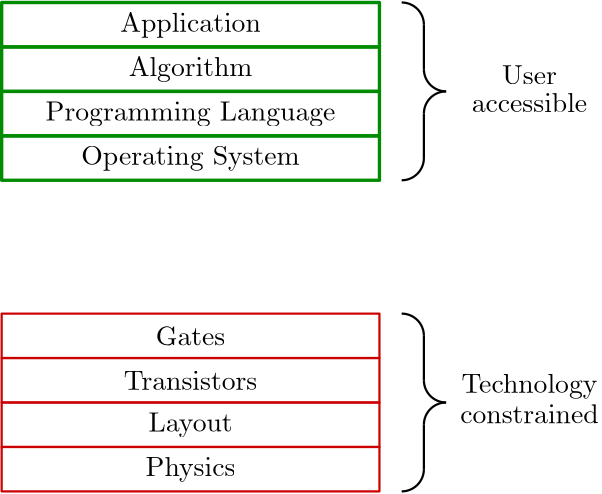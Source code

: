 <?xml version="1.0"?>
<!DOCTYPE ipe SYSTEM "ipe.dtd">
<ipe version="70206" creator="Ipe 7.2.7">
<info created="D:20190815114303" modified="D:20190821220327"/>
<ipestyle name="basic">
<symbol name="arrow/arc(spx)">
<path stroke="sym-stroke" fill="sym-stroke" pen="sym-pen">
0 0 m
-1 0.333 l
-1 -0.333 l
h
</path>
</symbol>
<symbol name="arrow/farc(spx)">
<path stroke="sym-stroke" fill="white" pen="sym-pen">
0 0 m
-1 0.333 l
-1 -0.333 l
h
</path>
</symbol>
<symbol name="arrow/ptarc(spx)">
<path stroke="sym-stroke" fill="sym-stroke" pen="sym-pen">
0 0 m
-1 0.333 l
-0.8 0 l
-1 -0.333 l
h
</path>
</symbol>
<symbol name="arrow/fptarc(spx)">
<path stroke="sym-stroke" fill="white" pen="sym-pen">
0 0 m
-1 0.333 l
-0.8 0 l
-1 -0.333 l
h
</path>
</symbol>
<symbol name="mark/circle(sx)" transformations="translations">
<path fill="sym-stroke">
0.6 0 0 0.6 0 0 e
0.4 0 0 0.4 0 0 e
</path>
</symbol>
<symbol name="mark/disk(sx)" transformations="translations">
<path fill="sym-stroke">
0.6 0 0 0.6 0 0 e
</path>
</symbol>
<symbol name="mark/fdisk(sfx)" transformations="translations">
<group>
<path fill="sym-fill">
0.5 0 0 0.5 0 0 e
</path>
<path fill="sym-stroke" fillrule="eofill">
0.6 0 0 0.6 0 0 e
0.4 0 0 0.4 0 0 e
</path>
</group>
</symbol>
<symbol name="mark/box(sx)" transformations="translations">
<path fill="sym-stroke" fillrule="eofill">
-0.6 -0.6 m
0.6 -0.6 l
0.6 0.6 l
-0.6 0.6 l
h
-0.4 -0.4 m
0.4 -0.4 l
0.4 0.4 l
-0.4 0.4 l
h
</path>
</symbol>
<symbol name="mark/square(sx)" transformations="translations">
<path fill="sym-stroke">
-0.6 -0.6 m
0.6 -0.6 l
0.6 0.6 l
-0.6 0.6 l
h
</path>
</symbol>
<symbol name="mark/fsquare(sfx)" transformations="translations">
<group>
<path fill="sym-fill">
-0.5 -0.5 m
0.5 -0.5 l
0.5 0.5 l
-0.5 0.5 l
h
</path>
<path fill="sym-stroke" fillrule="eofill">
-0.6 -0.6 m
0.6 -0.6 l
0.6 0.6 l
-0.6 0.6 l
h
-0.4 -0.4 m
0.4 -0.4 l
0.4 0.4 l
-0.4 0.4 l
h
</path>
</group>
</symbol>
<symbol name="mark/cross(sx)" transformations="translations">
<group>
<path fill="sym-stroke">
-0.43 -0.57 m
0.57 0.43 l
0.43 0.57 l
-0.57 -0.43 l
h
</path>
<path fill="sym-stroke">
-0.43 0.57 m
0.57 -0.43 l
0.43 -0.57 l
-0.57 0.43 l
h
</path>
</group>
</symbol>
<symbol name="arrow/fnormal(spx)">
<path stroke="sym-stroke" fill="white" pen="sym-pen">
0 0 m
-1 0.333 l
-1 -0.333 l
h
</path>
</symbol>
<symbol name="arrow/pointed(spx)">
<path stroke="sym-stroke" fill="sym-stroke" pen="sym-pen">
0 0 m
-1 0.333 l
-0.8 0 l
-1 -0.333 l
h
</path>
</symbol>
<symbol name="arrow/fpointed(spx)">
<path stroke="sym-stroke" fill="white" pen="sym-pen">
0 0 m
-1 0.333 l
-0.8 0 l
-1 -0.333 l
h
</path>
</symbol>
<symbol name="arrow/linear(spx)">
<path stroke="sym-stroke" pen="sym-pen">
-1 0.333 m
0 0 l
-1 -0.333 l
</path>
</symbol>
<symbol name="arrow/fdouble(spx)">
<path stroke="sym-stroke" fill="white" pen="sym-pen">
0 0 m
-1 0.333 l
-1 -0.333 l
h
-1 0 m
-2 0.333 l
-2 -0.333 l
h
</path>
</symbol>
<symbol name="arrow/double(spx)">
<path stroke="sym-stroke" fill="sym-stroke" pen="sym-pen">
0 0 m
-1 0.333 l
-1 -0.333 l
h
-1 0 m
-2 0.333 l
-2 -0.333 l
h
</path>
</symbol>
<pen name="heavier" value="0.8"/>
<pen name="fat" value="1.2"/>
<pen name="ultrafat" value="2"/>
<symbolsize name="large" value="5"/>
<symbolsize name="small" value="2"/>
<symbolsize name="tiny" value="1.1"/>
<arrowsize name="large" value="10"/>
<arrowsize name="small" value="5"/>
<arrowsize name="tiny" value="3"/>
<color name="red1" value="1 0 0"/>
<color name="red2" value="0.933 0 0"/>
<color name="red3" value="0.804 0 0"/>
<color name="red4" value="0.545 0 0"/>
<color name="green1" value="0 1 0"/>
<color name="green2" value="0 0.933 0"/>
<color name="green3" value="0 0.804 0"/>
<color name="green4" value="0 0.545 0"/>
<color name="green" value="0 1 0"/>
<color name="blue1" value="0 0 1"/>
<color name="blue2" value="0 0 0.933"/>
<color name="blue3" value="0 0 0.804"/>
<color name="blue4" value="0 0 0.545"/>
<color name="yellow" value="1 1 0"/>
<color name="orange" value="1 0.647 0"/>
<color name="gold" value="1 0.843 0"/>
<color name="purple" value="0.627 0.125 0.941"/>
<color name="gray" value="0.745"/>
<color name="brown" value="0.647 0.165 0.165"/>
<color name="navy" value="0 0 0.502"/>
<color name="pink" value="1 0.753 0.796"/>
<color name="seagreen" value="0.18 0.545 0.341"/>
<color name="turquoise" value="0.251 0.878 0.816"/>
<color name="violet" value="0.933 0.51 0.933"/>
<color name="darkblue" value="0 0 0.545"/>
<color name="darkcyan" value="0 0.545 0.545"/>
<color name="darkgray" value="0.663"/>
<color name="darkgreen" value="0 0.392 0"/>
<color name="darkmagenta" value="0.545 0 0.545"/>
<color name="darkorange" value="1 0.549 0"/>
<color name="darkred" value="0.545 0 0"/>
<color name="lightblue" value="0.678 0.847 0.902"/>
<color name="lightcyan" value="0.878 1 1"/>
<color name="lightgray" value="0.827"/>
<color name="lightgreen" value="0.565 0.933 0.565"/>
<color name="lightyellow" value="1 1 0.878"/>
<color name="red" value="1 0 0"/>
<color name="blue" value="0 0 1"/>
<dashstyle name="dash dotted" value="[4 2 1 2] 0"/>
<dashstyle name="dash dot dotted" value="[4 2 1 2 1 2] 0"/>
<dashstyle name="dashed" value="[4] 0"/>
<dashstyle name="dotted" value="[1 3] 0"/>
<textsize name="large" value="\large"/>
<textsize name="Large" value="\Large"/>
<textsize name="LARGE" value="\LARGE"/>
<textsize name="huge" value="\huge"/>
<textsize name="Huge" value="\Huge"/>
<textsize name="small" value="\small"/>
<textsize name="footnote" value="\footnotesize"/>
<textsize name="tiny" value="\tiny"/>
<textstyle name="center" begin="\begin{center}" end="\end{center}"/>
<textstyle name="itemize" begin="\begin{itemize}" end="\end{itemize}"/>
<textstyle name="item" begin="\begin{itemize}\item{}" end="\end{itemize}"/>
<gridsize name="1 pts" value="1"/>
<gridsize name="2 pts" value="2"/>
<gridsize name="4 pts" value="4"/>
<gridsize name="8 pts (~3 mm)" value="8"/>
<gridsize name="16 pts (~6 mm)" value="16"/>
<gridsize name="32 pts (~12 mm)" value="32"/>
<gridsize name="10 pts (~3.5 mm)" value="10"/>
<gridsize name="20 pts (~7 mm)" value="20"/>
<gridsize name="14 pts (~5 mm)" value="14"/>
<gridsize name="28 pts (~10 mm)" value="28"/>
<gridsize name="56 pts (~20 mm)" value="56"/>
<anglesize name="90 deg" value="90"/>
<anglesize name="60 deg" value="60"/>
<anglesize name="45 deg" value="45"/>
<anglesize name="30 deg" value="30"/>
<anglesize name="22.5 deg" value="22.5"/>
<opacity name="10%" value="0.1"/>
<opacity name="30%" value="0.3"/>
<opacity name="50%" value="0.5"/>
<opacity name="75%" value="0.75"/>
<layout paper="224 184" origin="0 0" frame="224 184" skip="32"/>
<tiling name="falling" angle="-60" step="4" width="1"/>
<tiling name="rising" angle="30" step="4" width="1"/>
</ipestyle>
<page>
<layer name="alpha"/>
<view layers="alpha" active="alpha"/>
<text layer="alpha" matrix="1 0 0 1 8 -102" transformations="translations" pos="64 272" stroke="black" type="label" width="50.644" height="6.926" depth="1.93" halign="center" valign="center">Application</text>
<text matrix="1 0 0 1 8 -102" transformations="translations" pos="64 256" stroke="black" type="label" width="44.583" height="6.926" depth="1.93" halign="center" valign="center">Algorithm</text>
<text matrix="1 0 0 1 8 -118" transformations="translations" pos="64 256" stroke="black" type="label" width="104.387" height="6.815" depth="1.93" halign="center" valign="center">Programming Language</text>
<text matrix="1 0 0 1 8 -134" transformations="translations" pos="64 256" stroke="black" type="label" width="78.677" height="6.815" depth="1.93" halign="center" valign="center">Operating System</text>
<text matrix="1 0 0 1 8 -198" transformations="translations" pos="64 256" stroke="black" type="label" width="25.031" height="6.808" depth="0" halign="center" valign="center">Gates</text>
<text matrix="1 0 0 1 8 -214" transformations="translations" pos="64 256" stroke="black" type="label" width="48.097" height="6.808" depth="0" halign="center" valign="center">Transistors</text>
<text matrix="1 0 0 1 8 -230" transformations="translations" pos="64 256" stroke="black" type="label" width="30.303" height="6.815" depth="1.93" halign="center" valign="center">Layout</text>
<text matrix="1 0 0 1 8 -246" transformations="translations" pos="64 256" stroke="black" type="label" width="32.351" height="6.926" depth="1.93" halign="center" valign="center">Physics</text>
<path matrix="1 0 0 1 -116 -70" stroke="green4" pen="fat">
120 200 m
120 184 l
256 184 l
256 200 l
h
</path>
<path matrix="1 0 0 1 -116 -54" stroke="green4" pen="fat">
120 200 m
120 184 l
256 184 l
256 200 l
h
</path>
<path matrix="1 0 0 1 -116 -38" stroke="green4" pen="fat">
120 200 m
120 184 l
256 184 l
256 200 l
h
</path>
<path matrix="1 0 0 1 -116 -22" stroke="green4" pen="fat">
120 200 m
120 184 l
256 184 l
256 200 l
h
</path>
<path matrix="1 0 0 1 -116 -134" stroke="red3" pen="heavier">
120 200 m
120 184 l
256 184 l
256 200 l
h
</path>
<path matrix="1 0 0 1 -116 -150" stroke="red3" pen="heavier">
120 200 m
120 184 l
256 184 l
256 200 l
h
</path>
<path matrix="1 0 0 1 -116 -166" stroke="red3" pen="heavier">
120 200 m
120 184 l
256 184 l
256 200 l
h
</path>
<path matrix="1 0 0 1 -116 -182" stroke="red3" pen="heavier">
120 200 m
120 184 l
256 184 l
256 200 l
h
</path>
<text matrix="1 0 0 1 -42 -64" transformations="translations" pos="236 104" stroke="black" type="label" width="48.983" height="6.926" depth="1.93" halign="center" valign="center">Technology</text>
<text matrix="1 0 0 1 -42 -74" transformations="translations" pos="236 104" stroke="black" type="label" width="49.896" height="6.918" depth="0" halign="center" valign="center">constrained</text>
<text matrix="1 0 0 1 -42 48" transformations="translations" pos="236 104" stroke="black" type="label" width="19.732" height="6.808" depth="0" halign="center" valign="center">User</text>
<text matrix="1 0 0 1 -42 38" transformations="translations" pos="236 104" stroke="black" type="label" width="41.622" height="6.918" depth="0" halign="center" valign="center">accessible</text>
<path matrix="1 0 0 1 -60 -78" stroke="black" pen="heavier">
216 248 m
216 232 l
</path>
<path matrix="1 0 0 1 -60 -78" stroke="black" pen="heavier">
216 216 m
216 200 l
</path>
<path matrix="0 1 -1 0 260 -54" stroke="black" pen="heavier">
232 112 m
8 0 0 -8 224 112 224 104 a
</path>
<path matrix="1 0 0 1 -76 10" stroke="black" pen="heavier">
232 112 m
8 0 0 -8 224 112 224 104 a
</path>
<group matrix="1 0 0 1 -60 -70">
<path matrix="0 -1 1 0 112 448" stroke="black" pen="heavier">
232 112 m
8 0 0 -8 224 112 224 104 a
</path>
<path matrix="-1 0 0 -1 448 320" stroke="black" pen="heavier">
232 112 m
8 0 0 -8 224 112 224 104 a
</path>
</group>
<path matrix="0 -1 1 0 52 266" stroke="black" pen="heavier">
232 112 m
8 0 0 -8 224 112 224 104 a
</path>
<path matrix="-1 0 0 -1 388 138" stroke="black" pen="heavier">
232 112 m
8 0 0 -8 224 112 224 104 a
</path>
<path stroke="black" pen="heavier">
156 58 m
156 42 l
</path>
<path stroke="black" pen="heavier">
156 26 m
156 10 l
</path>
<path matrix="0 1 -1 0 260 -166" stroke="black" pen="heavier">
232 112 m
8 0 0 -8 224 112 224 104 a
</path>
<path matrix="1 0 0 1 -76 -102" stroke="black" pen="heavier">
232 112 m
8 0 0 -8 224 112 224 104 a
</path>
</page>
</ipe>
